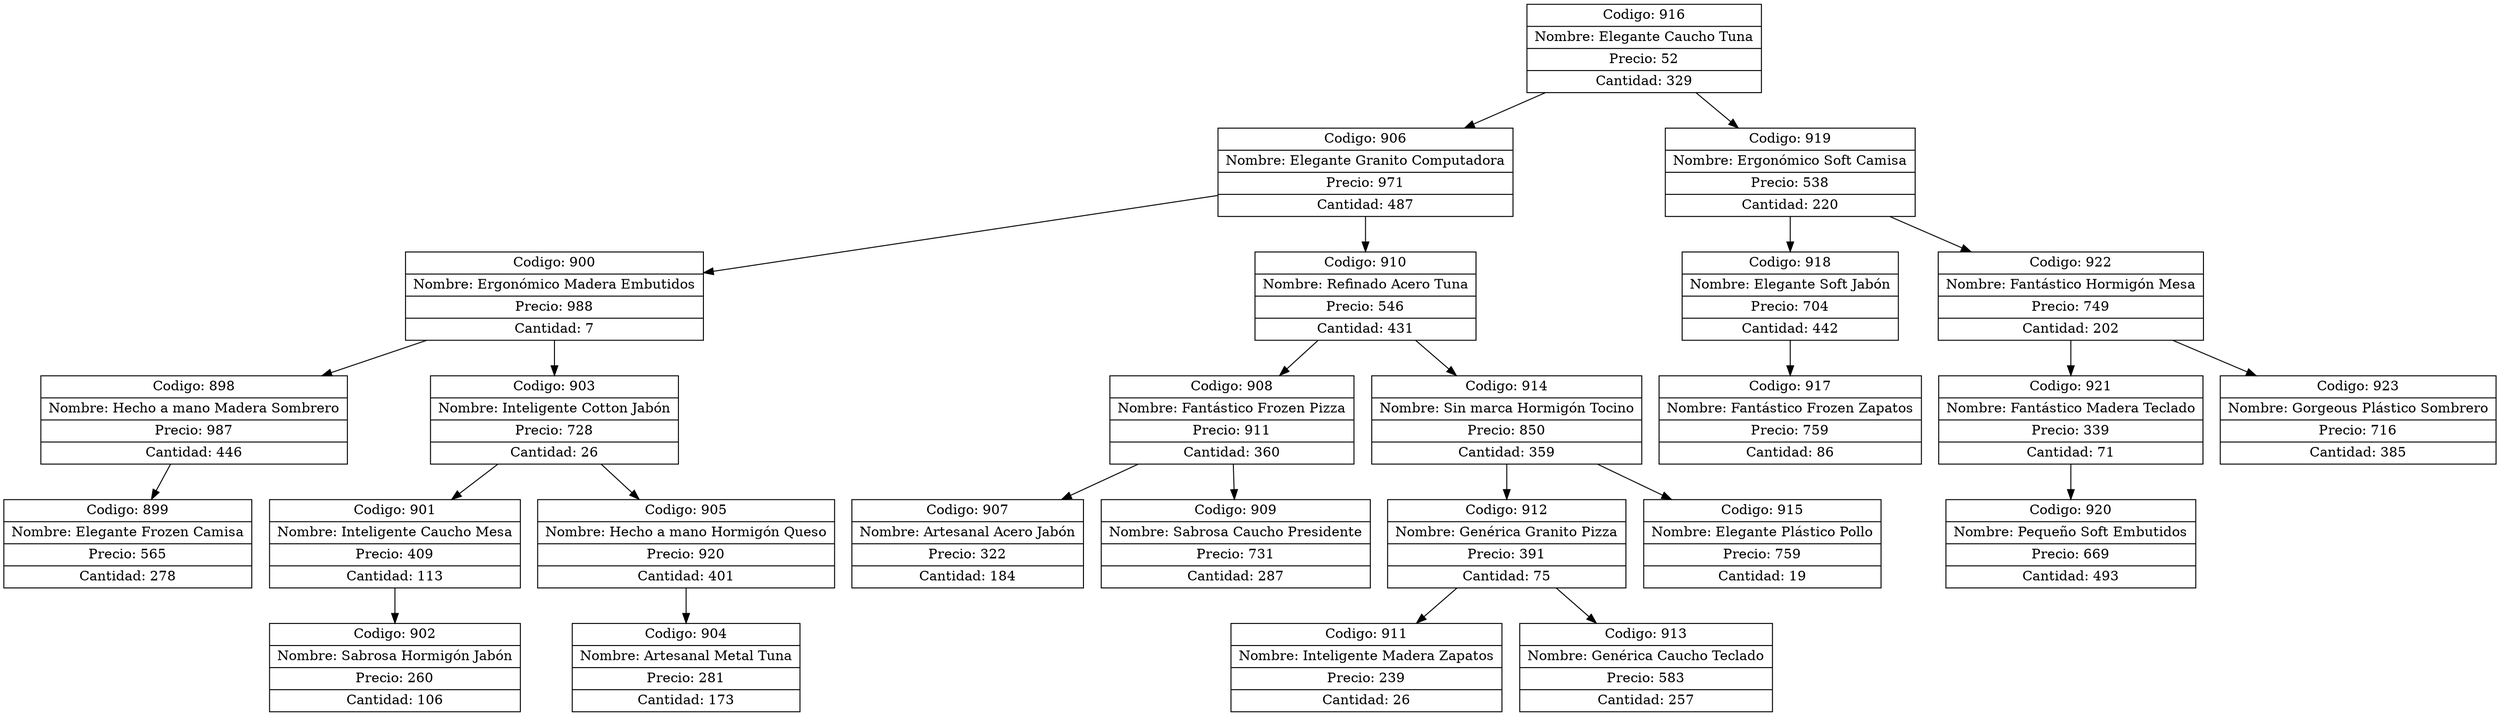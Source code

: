 digraph G{
node[shape="box" shape="record"]
nodo916[label="{ Codigo: 916 | Nombre: Elegante Caucho Tuna | Precio: 52 | Cantidad: 329}"];
nodo906[label="{ Codigo: 906 | Nombre: Elegante Granito Computadora | Precio: 971 | Cantidad: 487}"];
nodo900[label="{ Codigo: 900 | Nombre: Ergonómico Madera Embutidos | Precio: 988 | Cantidad: 7}"];
nodo898[label="{ Codigo: 898 | Nombre: Hecho a mano Madera Sombrero | Precio: 987 | Cantidad: 446}"];
nodo899[label="{ Codigo: 899 | Nombre: Elegante Frozen Camisa | Precio: 565 | Cantidad: 278}"];
nodo898->nodo899;
nodo900->nodo898;
nodo903[label="{ Codigo: 903 | Nombre: Inteligente Cotton Jabón | Precio: 728 | Cantidad: 26}"];
nodo901[label="{ Codigo: 901 | Nombre: Inteligente Caucho Mesa | Precio: 409 | Cantidad: 113}"];
nodo902[label="{ Codigo: 902 | Nombre: Sabrosa Hormigón Jabón | Precio: 260 | Cantidad: 106}"];
nodo901->nodo902;
nodo903->nodo901;
nodo905[label="{ Codigo: 905 | Nombre: Hecho a mano Hormigón Queso | Precio: 920 | Cantidad: 401}"];
nodo904[label="{ Codigo: 904 | Nombre: Artesanal Metal Tuna | Precio: 281 | Cantidad: 173}"];
nodo905->nodo904;
nodo903->nodo905;
nodo900->nodo903;
nodo906->nodo900;
nodo910[label="{ Codigo: 910 | Nombre: Refinado Acero Tuna | Precio: 546 | Cantidad: 431}"];
nodo908[label="{ Codigo: 908 | Nombre: Fantástico Frozen Pizza | Precio: 911 | Cantidad: 360}"];
nodo907[label="{ Codigo: 907 | Nombre: Artesanal Acero Jabón | Precio: 322 | Cantidad: 184}"];
nodo908->nodo907;
nodo909[label="{ Codigo: 909 | Nombre: Sabrosa Caucho Presidente | Precio: 731 | Cantidad: 287}"];
nodo908->nodo909;
nodo910->nodo908;
nodo914[label="{ Codigo: 914 | Nombre: Sin marca Hormigón Tocino | Precio: 850 | Cantidad: 359}"];
nodo912[label="{ Codigo: 912 | Nombre: Genérica Granito Pizza | Precio: 391 | Cantidad: 75}"];
nodo911[label="{ Codigo: 911 | Nombre: Inteligente Madera Zapatos | Precio: 239 | Cantidad: 26}"];
nodo912->nodo911;
nodo913[label="{ Codigo: 913 | Nombre: Genérica Caucho Teclado | Precio: 583 | Cantidad: 257}"];
nodo912->nodo913;
nodo914->nodo912;
nodo915[label="{ Codigo: 915 | Nombre: Elegante Plástico Pollo | Precio: 759 | Cantidad: 19}"];
nodo914->nodo915;
nodo910->nodo914;
nodo906->nodo910;
nodo916->nodo906;
nodo919[label="{ Codigo: 919 | Nombre: Ergonómico Soft Camisa | Precio: 538 | Cantidad: 220}"];
nodo918[label="{ Codigo: 918 | Nombre: Elegante Soft Jabón | Precio: 704 | Cantidad: 442}"];
nodo917[label="{ Codigo: 917 | Nombre: Fantástico Frozen Zapatos | Precio: 759 | Cantidad: 86}"];
nodo918->nodo917;
nodo919->nodo918;
nodo922[label="{ Codigo: 922 | Nombre: Fantástico Hormigón Mesa | Precio: 749 | Cantidad: 202}"];
nodo921[label="{ Codigo: 921 | Nombre: Fantástico Madera Teclado | Precio: 339 | Cantidad: 71}"];
nodo920[label="{ Codigo: 920 | Nombre: Pequeño Soft Embutidos | Precio: 669 | Cantidad: 493}"];
nodo921->nodo920;
nodo922->nodo921;
nodo923[label="{ Codigo: 923 | Nombre: Gorgeous Plástico Sombrero | Precio: 716 | Cantidad: 385}"];
nodo922->nodo923;
nodo919->nodo922;
nodo916->nodo919;
}
